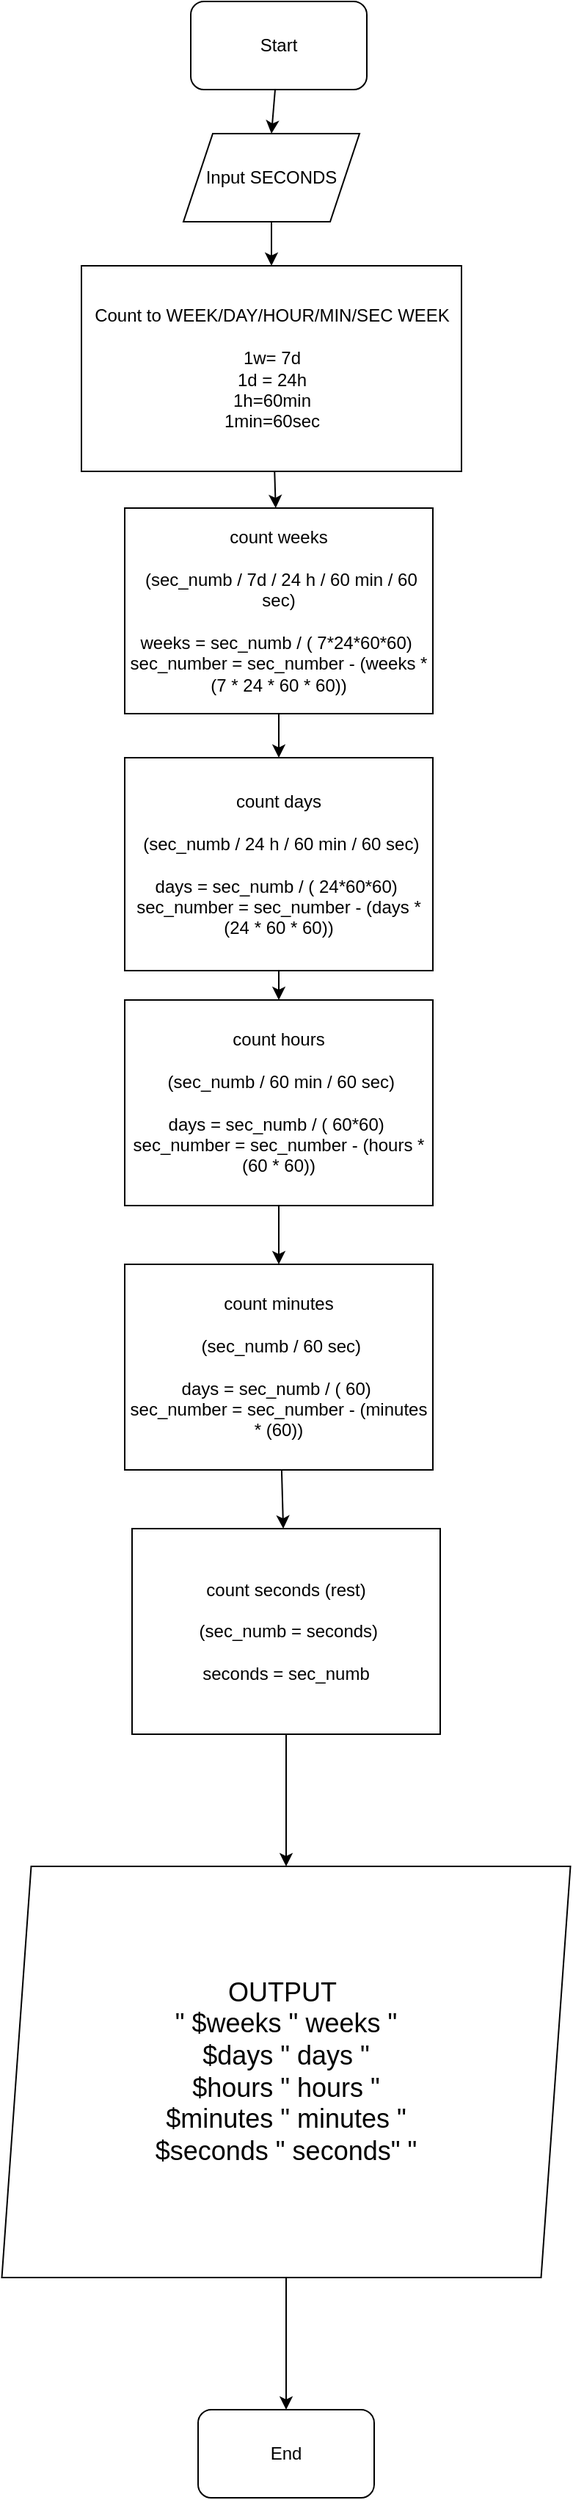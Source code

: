<mxfile>
    <diagram id="eGJXEjIkSdGMlAi-1or-" name="TIME">
        <mxGraphModel dx="515" dy="1094" grid="1" gridSize="10" guides="1" tooltips="1" connect="1" arrows="1" fold="1" page="1" pageScale="1" pageWidth="827" pageHeight="1169" math="0" shadow="0">
            <root>
                <mxCell id="0"/>
                <mxCell id="1" parent="0"/>
                <mxCell id="2" style="edgeStyle=none;html=1;entryX=0.5;entryY=0;entryDx=0;entryDy=0;" parent="1" source="3" target="20" edge="1">
                    <mxGeometry relative="1" as="geometry"/>
                </mxCell>
                <mxCell id="3" value="Start" style="rounded=1;whiteSpace=wrap;html=1;" parent="1" vertex="1">
                    <mxGeometry x="260" width="120" height="60" as="geometry"/>
                </mxCell>
                <mxCell id="33" value="" style="edgeStyle=none;html=1;" parent="1" source="8" target="27" edge="1">
                    <mxGeometry relative="1" as="geometry"/>
                </mxCell>
                <mxCell id="8" value="Count to WEEK/DAY/HOUR/MIN/SEC WEEK&lt;br&gt;&lt;br&gt;1w= 7d&lt;br&gt;1d = 24h&lt;br&gt;1h=60min&lt;br&gt;1min=60sec&lt;br&gt;" style="rounded=0;whiteSpace=wrap;html=1;" parent="1" vertex="1">
                    <mxGeometry x="185.5" y="180" width="259" height="140" as="geometry"/>
                </mxCell>
                <mxCell id="19" value="" style="edgeStyle=none;html=1;" parent="1" source="20" target="8" edge="1">
                    <mxGeometry relative="1" as="geometry"/>
                </mxCell>
                <mxCell id="20" value="Input SECONDS" style="shape=parallelogram;perimeter=parallelogramPerimeter;whiteSpace=wrap;html=1;fixedSize=1;" parent="1" vertex="1">
                    <mxGeometry x="255" y="90" width="120" height="60" as="geometry"/>
                </mxCell>
                <mxCell id="34" value="" style="edgeStyle=none;html=1;" parent="1" source="27" target="28" edge="1">
                    <mxGeometry relative="1" as="geometry"/>
                </mxCell>
                <mxCell id="27" value="count weeks&lt;br&gt;&lt;br&gt;&amp;nbsp;(sec_numb / 7d / 24 h / 60 min / 60 sec)&lt;br&gt;&lt;br&gt;weeks = sec_numb / ( 7*24*60*60)&amp;nbsp;&lt;br&gt;sec_number = sec_number - (weeks * (7 * 24 * 60 * 60))&lt;br&gt;" style="rounded=0;whiteSpace=wrap;html=1;" parent="1" vertex="1">
                    <mxGeometry x="215" y="345" width="210" height="140" as="geometry"/>
                </mxCell>
                <mxCell id="35" value="" style="edgeStyle=none;html=1;" parent="1" source="28" target="29" edge="1">
                    <mxGeometry relative="1" as="geometry"/>
                </mxCell>
                <mxCell id="28" value="count days&lt;br&gt;&lt;br&gt;&amp;nbsp;(sec_numb / 24 h / 60 min / 60 sec)&lt;br&gt;&lt;br&gt;days = sec_numb / ( 24*60*60)&amp;nbsp;&lt;br&gt;sec_number = sec_number - (days * (24 * 60 * 60))" style="rounded=0;whiteSpace=wrap;html=1;" parent="1" vertex="1">
                    <mxGeometry x="215" y="515" width="210" height="145" as="geometry"/>
                </mxCell>
                <mxCell id="36" value="" style="edgeStyle=none;html=1;" parent="1" source="29" target="30" edge="1">
                    <mxGeometry relative="1" as="geometry"/>
                </mxCell>
                <mxCell id="29" value="count hours&lt;br&gt;&lt;br&gt;&amp;nbsp;(sec_numb / 60 min / 60 sec)&lt;br&gt;&lt;br&gt;days = sec_numb / ( 60*60)&amp;nbsp;&lt;br&gt;sec_number = sec_number - (hours * (60 * 60))" style="rounded=0;whiteSpace=wrap;html=1;" parent="1" vertex="1">
                    <mxGeometry x="215" y="680" width="210" height="140" as="geometry"/>
                </mxCell>
                <mxCell id="37" value="" style="edgeStyle=none;html=1;" parent="1" source="30" target="31" edge="1">
                    <mxGeometry relative="1" as="geometry"/>
                </mxCell>
                <mxCell id="30" value="count minutes&lt;br&gt;&lt;br&gt;&amp;nbsp;(sec_numb / 60 sec)&lt;br&gt;&lt;br&gt;days = sec_numb / ( 60)&amp;nbsp;&lt;br&gt;sec_number = sec_number - (minutes * (60))" style="rounded=0;whiteSpace=wrap;html=1;" parent="1" vertex="1">
                    <mxGeometry x="215" y="860" width="210" height="140" as="geometry"/>
                </mxCell>
                <mxCell id="38" style="edgeStyle=none;html=1;entryX=0.5;entryY=0;entryDx=0;entryDy=0;" parent="1" source="31" target="32" edge="1">
                    <mxGeometry relative="1" as="geometry"/>
                </mxCell>
                <mxCell id="31" value="count seconds (rest)&lt;br&gt;&lt;br&gt;&amp;nbsp;(sec_numb = seconds)&lt;br&gt;&lt;br&gt;seconds = sec_numb" style="rounded=0;whiteSpace=wrap;html=1;" parent="1" vertex="1">
                    <mxGeometry x="220" y="1040" width="210" height="140" as="geometry"/>
                </mxCell>
                <mxCell id="9kg6G4ubpS2f2Kw5nxLi-40" value="" style="edgeStyle=none;html=1;fontSize=18;" edge="1" parent="1" source="32" target="9kg6G4ubpS2f2Kw5nxLi-39">
                    <mxGeometry relative="1" as="geometry"/>
                </mxCell>
                <mxCell id="32" value="&lt;font style=&quot;font-size: 18px&quot;&gt;OUTPUT&amp;nbsp; &lt;br&gt;&quot; $weeks &quot; weeks &quot; &lt;br&gt;$days &quot; days &quot; &lt;br&gt;$hours &quot; hours &quot; &lt;br&gt;$minutes &quot; minutes &quot; &lt;br&gt;$seconds &quot; seconds&quot; &quot;&lt;/font&gt;" style="shape=parallelogram;perimeter=parallelogramPerimeter;whiteSpace=wrap;html=1;fixedSize=1;" parent="1" vertex="1">
                    <mxGeometry x="131.25" y="1270" width="387.5" height="280" as="geometry"/>
                </mxCell>
                <mxCell id="9kg6G4ubpS2f2Kw5nxLi-39" value="End" style="rounded=1;whiteSpace=wrap;html=1;" vertex="1" parent="1">
                    <mxGeometry x="265" y="1640" width="120" height="60" as="geometry"/>
                </mxCell>
            </root>
        </mxGraphModel>
    </diagram>
    <diagram id="R8G2nKe4hc5YsSxb8tDx" name="a ATM">
        <mxGraphModel dx="515" dy="1094" grid="1" gridSize="10" guides="1" tooltips="1" connect="1" arrows="1" fold="1" page="1" pageScale="1" pageWidth="827" pageHeight="1169" math="0" shadow="0">
            <root>
                <mxCell id="hDWrJoW8gq-0_0mluh1s-0"/>
                <mxCell id="hDWrJoW8gq-0_0mluh1s-1" parent="hDWrJoW8gq-0_0mluh1s-0"/>
                <mxCell id="gHwUxKD0hvNlRnyqSO93-0" style="edgeStyle=none;html=1;entryX=0.5;entryY=0;entryDx=0;entryDy=0;" edge="1" parent="hDWrJoW8gq-0_0mluh1s-1" source="gHwUxKD0hvNlRnyqSO93-1" target="gHwUxKD0hvNlRnyqSO93-5">
                    <mxGeometry relative="1" as="geometry"/>
                </mxCell>
                <mxCell id="gHwUxKD0hvNlRnyqSO93-1" value="Start" style="rounded=1;whiteSpace=wrap;html=1;" vertex="1" parent="hDWrJoW8gq-0_0mluh1s-1">
                    <mxGeometry x="260" width="120" height="60" as="geometry"/>
                </mxCell>
                <mxCell id="gHwUxKD0hvNlRnyqSO93-2" value="" style="edgeStyle=none;html=1;" edge="1" parent="hDWrJoW8gq-0_0mluh1s-1" source="gHwUxKD0hvNlRnyqSO93-3" target="gHwUxKD0hvNlRnyqSO93-7">
                    <mxGeometry relative="1" as="geometry"/>
                </mxCell>
                <mxCell id="gHwUxKD0hvNlRnyqSO93-3" value="Exchange to NOTES:&lt;br&gt;STEPS:&lt;br&gt;&lt;br&gt;/ 1000 = (10 * 100)&lt;br&gt;/ 100 =&amp;nbsp; (2 * 50)&lt;br&gt;/ 50 = (2 * 20) + (1 * 10)&lt;br&gt;/ 20 = (2 * 10)&lt;br&gt;/ 10 = (1 * 10)" style="rounded=0;whiteSpace=wrap;html=1;" vertex="1" parent="hDWrJoW8gq-0_0mluh1s-1">
                    <mxGeometry x="185.5" y="180" width="259" height="140" as="geometry"/>
                </mxCell>
                <mxCell id="gHwUxKD0hvNlRnyqSO93-4" value="" style="edgeStyle=none;html=1;" edge="1" parent="hDWrJoW8gq-0_0mluh1s-1" source="gHwUxKD0hvNlRnyqSO93-5" target="gHwUxKD0hvNlRnyqSO93-3">
                    <mxGeometry relative="1" as="geometry"/>
                </mxCell>
                <mxCell id="gHwUxKD0hvNlRnyqSO93-5" value="Input AMOUNT" style="shape=parallelogram;perimeter=parallelogramPerimeter;whiteSpace=wrap;html=1;fixedSize=1;" vertex="1" parent="hDWrJoW8gq-0_0mluh1s-1">
                    <mxGeometry x="255" y="90" width="120" height="60" as="geometry"/>
                </mxCell>
                <mxCell id="gHwUxKD0hvNlRnyqSO93-6" value="" style="edgeStyle=none;html=1;" edge="1" parent="hDWrJoW8gq-0_0mluh1s-1" source="gHwUxKD0hvNlRnyqSO93-7" target="gHwUxKD0hvNlRnyqSO93-9">
                    <mxGeometry relative="1" as="geometry"/>
                </mxCell>
                <mxCell id="gHwUxKD0hvNlRnyqSO93-7" value="count 100_notes&lt;br&gt;100_notes = amount / 100&lt;br&gt;amount =&amp;nbsp; amount - (100_notes * 100)" style="rounded=0;whiteSpace=wrap;html=1;" vertex="1" parent="hDWrJoW8gq-0_0mluh1s-1">
                    <mxGeometry x="215" y="345" width="210" height="140" as="geometry"/>
                </mxCell>
                <mxCell id="gHwUxKD0hvNlRnyqSO93-8" value="" style="edgeStyle=none;html=1;" edge="1" parent="hDWrJoW8gq-0_0mluh1s-1" source="gHwUxKD0hvNlRnyqSO93-9" target="gHwUxKD0hvNlRnyqSO93-11">
                    <mxGeometry relative="1" as="geometry"/>
                </mxCell>
                <mxCell id="gHwUxKD0hvNlRnyqSO93-9" value="count 50_notes&lt;br&gt;50_notes = amount / 50&lt;br&gt;amount =&amp;nbsp; amount - (50_notes * 50)" style="rounded=0;whiteSpace=wrap;html=1;" vertex="1" parent="hDWrJoW8gq-0_0mluh1s-1">
                    <mxGeometry x="215" y="515" width="210" height="145" as="geometry"/>
                </mxCell>
                <mxCell id="gHwUxKD0hvNlRnyqSO93-10" value="" style="edgeStyle=none;html=1;" edge="1" parent="hDWrJoW8gq-0_0mluh1s-1" source="gHwUxKD0hvNlRnyqSO93-11" target="gHwUxKD0hvNlRnyqSO93-13">
                    <mxGeometry relative="1" as="geometry"/>
                </mxCell>
                <mxCell id="gHwUxKD0hvNlRnyqSO93-11" value="count 20_notes&lt;br&gt;20_notes = amount / 20&lt;br&gt;amount =&amp;nbsp; amount - (20_notes * 20)" style="rounded=0;whiteSpace=wrap;html=1;" vertex="1" parent="hDWrJoW8gq-0_0mluh1s-1">
                    <mxGeometry x="215" y="680" width="210" height="140" as="geometry"/>
                </mxCell>
                <mxCell id="gHwUxKD0hvNlRnyqSO93-12" value="" style="edgeStyle=none;html=1;entryX=0.482;entryY=-0.011;entryDx=0;entryDy=0;entryPerimeter=0;" edge="1" parent="hDWrJoW8gq-0_0mluh1s-1" source="gHwUxKD0hvNlRnyqSO93-13" target="gHwUxKD0hvNlRnyqSO93-16">
                    <mxGeometry relative="1" as="geometry">
                        <mxPoint x="323.056" y="1040" as="targetPoint"/>
                    </mxGeometry>
                </mxCell>
                <mxCell id="gHwUxKD0hvNlRnyqSO93-13" value="count 10_notes&lt;br&gt;10_notes = amount / 10&lt;br&gt;amount =&amp;nbsp; amount - (10_notes * 100)" style="rounded=0;whiteSpace=wrap;html=1;" vertex="1" parent="hDWrJoW8gq-0_0mluh1s-1">
                    <mxGeometry x="215" y="860" width="210" height="140" as="geometry"/>
                </mxCell>
                <mxCell id="ZCfj9h9vnK-L2ucMcKIB-1" value="" style="edgeStyle=none;html=1;fontSize=18;" edge="1" parent="hDWrJoW8gq-0_0mluh1s-1" source="gHwUxKD0hvNlRnyqSO93-16" target="ZCfj9h9vnK-L2ucMcKIB-0">
                    <mxGeometry relative="1" as="geometry"/>
                </mxCell>
                <mxCell id="gHwUxKD0hvNlRnyqSO93-16" value="&lt;font style=&quot;font-size: 18px&quot;&gt;OUTPUT&amp;nbsp; &lt;br&gt;&quot; $100_notes &quot; 100er &quot; &lt;br&gt;$50_notes &quot; 50er &quot; &lt;br&gt;$20_notes &quot; 20er &quot; &lt;br&gt;$10_notes &quot; 10er &quot;&amp;nbsp;&quot;&lt;/font&gt;" style="shape=parallelogram;perimeter=parallelogramPerimeter;whiteSpace=wrap;html=1;fixedSize=1;" vertex="1" parent="hDWrJoW8gq-0_0mluh1s-1">
                    <mxGeometry x="131.25" y="1270" width="387.5" height="280" as="geometry"/>
                </mxCell>
                <mxCell id="ZCfj9h9vnK-L2ucMcKIB-0" value="End" style="rounded=1;whiteSpace=wrap;html=1;" vertex="1" parent="hDWrJoW8gq-0_0mluh1s-1">
                    <mxGeometry x="265" y="1640" width="120" height="60" as="geometry"/>
                </mxCell>
            </root>
        </mxGraphModel>
    </diagram>
    <diagram name="b ATM" id="ouMX7LcrE3UaIazbArVp">
        <mxGraphModel dx="1063" dy="1094" grid="1" gridSize="10" guides="1" tooltips="1" connect="1" arrows="1" fold="1" page="1" pageScale="1" pageWidth="827" pageHeight="1169" math="0" shadow="0">
            <root>
                <mxCell id="NxaVfNsNhOGPw3Rn_03F-0"/>
                <mxCell id="NxaVfNsNhOGPw3Rn_03F-1" parent="NxaVfNsNhOGPw3Rn_03F-0"/>
                <mxCell id="NxaVfNsNhOGPw3Rn_03F-18" value="" style="edgeStyle=none;html=1;fontSize=18;" edge="1" parent="NxaVfNsNhOGPw3Rn_03F-1" source="NxaVfNsNhOGPw3Rn_03F-3" target="NxaVfNsNhOGPw3Rn_03F-17">
                    <mxGeometry relative="1" as="geometry"/>
                </mxCell>
                <mxCell id="NxaVfNsNhOGPw3Rn_03F-3" value="Start" style="rounded=1;whiteSpace=wrap;html=1;" vertex="1" parent="NxaVfNsNhOGPw3Rn_03F-1">
                    <mxGeometry x="260" width="120" height="60" as="geometry"/>
                </mxCell>
                <mxCell id="NxaVfNsNhOGPw3Rn_03F-4" value="" style="edgeStyle=none;html=1;" edge="1" parent="NxaVfNsNhOGPw3Rn_03F-1" source="NxaVfNsNhOGPw3Rn_03F-5" target="NxaVfNsNhOGPw3Rn_03F-9">
                    <mxGeometry relative="1" as="geometry"/>
                </mxCell>
                <mxCell id="NxaVfNsNhOGPw3Rn_03F-5" value="Exchange to NOTES:&lt;br&gt;STEPS:&lt;br&gt;&lt;br&gt;/ 1000 = (10 * 100)&lt;br&gt;/ 100 =&amp;nbsp; (2 * 50)&lt;br&gt;/ 50 = (2 * 20) + (1 * 10)&lt;br&gt;/ 20 = (2 * 10)&lt;br&gt;/ 10 = (1 * 10)" style="rounded=0;whiteSpace=wrap;html=1;" vertex="1" parent="NxaVfNsNhOGPw3Rn_03F-1">
                    <mxGeometry x="188" y="490" width="259" height="140" as="geometry"/>
                </mxCell>
                <mxCell id="PDX4YyeCQlgTRLBr9dv_-25" value="" style="edgeStyle=none;html=1;fontSize=12;" edge="1" parent="NxaVfNsNhOGPw3Rn_03F-1" source="NxaVfNsNhOGPw3Rn_03F-7" target="NxaVfNsNhOGPw3Rn_03F-5">
                    <mxGeometry relative="1" as="geometry"/>
                </mxCell>
                <mxCell id="NxaVfNsNhOGPw3Rn_03F-7" value="Input AMOUNT" style="shape=parallelogram;perimeter=parallelogramPerimeter;whiteSpace=wrap;html=1;fixedSize=1;" vertex="1" parent="NxaVfNsNhOGPw3Rn_03F-1">
                    <mxGeometry x="210" y="250" width="215" height="150" as="geometry"/>
                </mxCell>
                <mxCell id="NxaVfNsNhOGPw3Rn_03F-8" value="" style="edgeStyle=none;html=1;" edge="1" parent="NxaVfNsNhOGPw3Rn_03F-1" target="NxaVfNsNhOGPw3Rn_03F-11">
                    <mxGeometry relative="1" as="geometry">
                        <mxPoint x="400" y="1000" as="sourcePoint"/>
                        <Array as="points">
                            <mxPoint x="580" y="1000"/>
                        </Array>
                    </mxGeometry>
                </mxCell>
                <mxCell id="PDX4YyeCQlgTRLBr9dv_-3" value="" style="edgeStyle=none;html=1;fontSize=18;" edge="1" parent="NxaVfNsNhOGPw3Rn_03F-1" source="NxaVfNsNhOGPw3Rn_03F-9" target="PDX4YyeCQlgTRLBr9dv_-2">
                    <mxGeometry relative="1" as="geometry"/>
                </mxCell>
                <mxCell id="NxaVfNsNhOGPw3Rn_03F-9" value="count 100_notes&lt;br&gt;100_notes = amount / 100&lt;br&gt;amount =&amp;nbsp; amount - (100_notes * 100)" style="rounded=0;whiteSpace=wrap;html=1;" vertex="1" parent="NxaVfNsNhOGPw3Rn_03F-1">
                    <mxGeometry x="215" y="720" width="210" height="140" as="geometry"/>
                </mxCell>
                <mxCell id="NxaVfNsNhOGPw3Rn_03F-10" value="" style="edgeStyle=none;html=1;exitX=1;exitY=0.5;exitDx=0;exitDy=0;" edge="1" parent="NxaVfNsNhOGPw3Rn_03F-1" source="PDX4YyeCQlgTRLBr9dv_-9" target="NxaVfNsNhOGPw3Rn_03F-13">
                    <mxGeometry relative="1" as="geometry">
                        <Array as="points">
                            <mxPoint x="900" y="1410"/>
                        </Array>
                    </mxGeometry>
                </mxCell>
                <mxCell id="PDX4YyeCQlgTRLBr9dv_-15" value="" style="edgeStyle=none;html=1;fontSize=12;" edge="1" parent="NxaVfNsNhOGPw3Rn_03F-1" source="NxaVfNsNhOGPw3Rn_03F-11" target="PDX4YyeCQlgTRLBr9dv_-9">
                    <mxGeometry relative="1" as="geometry"/>
                </mxCell>
                <mxCell id="NxaVfNsNhOGPw3Rn_03F-11" value="count 50_notes&lt;br&gt;50_notes = amount / 50&lt;br&gt;amount =&amp;nbsp; amount - (50_notes * 50)" style="rounded=0;whiteSpace=wrap;html=1;" vertex="1" parent="NxaVfNsNhOGPw3Rn_03F-1">
                    <mxGeometry x="475" y="1161" width="210" height="145" as="geometry"/>
                </mxCell>
                <mxCell id="NxaVfNsNhOGPw3Rn_03F-13" value="count 20_notes&lt;br&gt;20_notes = amount / 20&lt;br&gt;amount =&amp;nbsp; amount - (20_notes * 20)" style="rounded=0;whiteSpace=wrap;html=1;" vertex="1" parent="NxaVfNsNhOGPw3Rn_03F-1">
                    <mxGeometry x="790" y="1560" width="210" height="140" as="geometry"/>
                </mxCell>
                <mxCell id="NxaVfNsNhOGPw3Rn_03F-14" value="" style="edgeStyle=none;html=1;entryX=0.64;entryY=-0.014;entryDx=0;entryDy=0;entryPerimeter=0;" edge="1" parent="NxaVfNsNhOGPw3Rn_03F-1" target="NxaVfNsNhOGPw3Rn_03F-16">
                    <mxGeometry relative="1" as="geometry">
                        <mxPoint x="1199.223" y="2094" as="sourcePoint"/>
                        <mxPoint x="1198.025" y="2360.92" as="targetPoint"/>
                    </mxGeometry>
                </mxCell>
                <mxCell id="NxaVfNsNhOGPw3Rn_03F-21" value="" style="edgeStyle=none;html=1;fontSize=18;exitX=0.645;exitY=1.011;exitDx=0;exitDy=0;exitPerimeter=0;" edge="1" parent="NxaVfNsNhOGPw3Rn_03F-1" source="NxaVfNsNhOGPw3Rn_03F-16" target="NxaVfNsNhOGPw3Rn_03F-20">
                    <mxGeometry relative="1" as="geometry">
                        <mxPoint x="1200" y="2464" as="sourcePoint"/>
                    </mxGeometry>
                </mxCell>
                <mxCell id="NxaVfNsNhOGPw3Rn_03F-16" value="&lt;font style=&quot;font-size: 18px&quot;&gt;OUTPUT&amp;nbsp; &lt;br&gt;&quot; $100_notes &quot; 100er &quot; &lt;br&gt;$50_notes &quot; 50er &quot; &lt;br&gt;$20_notes &quot; 20er &quot; &lt;br&gt;$10_notes &quot; 10er &quot;&amp;nbsp;&quot;&lt;/font&gt;" style="shape=parallelogram;perimeter=parallelogramPerimeter;whiteSpace=wrap;html=1;fixedSize=1;" vertex="1" parent="NxaVfNsNhOGPw3Rn_03F-1">
                    <mxGeometry x="950" y="2208" width="387.5" height="280" as="geometry"/>
                </mxCell>
                <mxCell id="NxaVfNsNhOGPw3Rn_03F-19" value="" style="edgeStyle=none;html=1;fontSize=18;" edge="1" parent="NxaVfNsNhOGPw3Rn_03F-1" source="NxaVfNsNhOGPw3Rn_03F-17" target="NxaVfNsNhOGPw3Rn_03F-7">
                    <mxGeometry relative="1" as="geometry"/>
                </mxCell>
                <mxCell id="NxaVfNsNhOGPw3Rn_03F-17" value="INPUT notes&lt;br&gt;100_notes_available = 10&lt;br&gt;50_notes_available =&amp;nbsp; 20&lt;br&gt;20_notes_available = 50&lt;br&gt;10_notes_available =&amp;nbsp; 100" style="shape=parallelogram;perimeter=parallelogramPerimeter;whiteSpace=wrap;html=1;fixedSize=1;" vertex="1" parent="NxaVfNsNhOGPw3Rn_03F-1">
                    <mxGeometry x="215" y="110" width="222.5" height="90" as="geometry"/>
                </mxCell>
                <mxCell id="PDX4YyeCQlgTRLBr9dv_-1" style="edgeStyle=none;html=1;entryX=0.5;entryY=0;entryDx=0;entryDy=0;fontSize=18;" edge="1" parent="NxaVfNsNhOGPw3Rn_03F-1" source="NxaVfNsNhOGPw3Rn_03F-20" target="PDX4YyeCQlgTRLBr9dv_-0">
                    <mxGeometry relative="1" as="geometry"/>
                </mxCell>
                <mxCell id="NxaVfNsNhOGPw3Rn_03F-20" value="100_notes_available = 10 - 100_notes&lt;br&gt;50_notes_available =&amp;nbsp; 20 - 50_notes&lt;br&gt;20_notes_available = 50 - 20_notes&lt;br&gt;10_notes_available =&amp;nbsp; 100 - 10_notes" style="rounded=0;whiteSpace=wrap;html=1;" vertex="1" parent="NxaVfNsNhOGPw3Rn_03F-1">
                    <mxGeometry x="1095" y="2544" width="210" height="140" as="geometry"/>
                </mxCell>
                <mxCell id="PDX4YyeCQlgTRLBr9dv_-0" value="End" style="rounded=1;whiteSpace=wrap;html=1;" vertex="1" parent="NxaVfNsNhOGPw3Rn_03F-1">
                    <mxGeometry x="1137.5" y="2834" width="120" height="60" as="geometry"/>
                </mxCell>
                <mxCell id="PDX4YyeCQlgTRLBr9dv_-5" value="" style="edgeStyle=none;html=1;fontSize=12;entryX=0.446;entryY=-0.014;entryDx=0;entryDy=0;entryPerimeter=0;" edge="1" parent="NxaVfNsNhOGPw3Rn_03F-1" source="PDX4YyeCQlgTRLBr9dv_-2" target="PDX4YyeCQlgTRLBr9dv_-4">
                    <mxGeometry relative="1" as="geometry">
                        <mxPoint x="315" y="1070" as="targetPoint"/>
                    </mxGeometry>
                </mxCell>
                <mxCell id="PDX4YyeCQlgTRLBr9dv_-2" value="&lt;font style=&quot;font-size: 12px&quot;&gt;100_notes_available &amp;gt; 100_notes&lt;/font&gt;" style="shape=hexagon;perimeter=hexagonPerimeter2;whiteSpace=wrap;html=1;fixedSize=1;fontSize=18;" vertex="1" parent="NxaVfNsNhOGPw3Rn_03F-1">
                    <mxGeometry x="231.88" y="940" width="166.25" height="110.83" as="geometry"/>
                </mxCell>
                <mxCell id="PDX4YyeCQlgTRLBr9dv_-8" style="edgeStyle=none;html=1;entryX=0;entryY=0.75;entryDx=0;entryDy=0;fontSize=12;exitX=0.5;exitY=1;exitDx=0;exitDy=0;" edge="1" parent="NxaVfNsNhOGPw3Rn_03F-1" source="PDX4YyeCQlgTRLBr9dv_-4" target="NxaVfNsNhOGPw3Rn_03F-11">
                    <mxGeometry relative="1" as="geometry">
                        <Array as="points">
                            <mxPoint x="326" y="1270"/>
                        </Array>
                    </mxGeometry>
                </mxCell>
                <mxCell id="PDX4YyeCQlgTRLBr9dv_-4" value="&lt;br&gt;amount =&amp;nbsp; amount - (100_notes * 100)" style="rounded=0;whiteSpace=wrap;html=1;" vertex="1" parent="NxaVfNsNhOGPw3Rn_03F-1">
                    <mxGeometry x="221.25" y="1090" width="210" height="140" as="geometry"/>
                </mxCell>
                <mxCell id="PDX4YyeCQlgTRLBr9dv_-6" value="No" style="text;html=1;strokeColor=none;fillColor=none;align=center;verticalAlign=middle;whiteSpace=wrap;rounded=0;fontSize=12;" vertex="1" parent="NxaVfNsNhOGPw3Rn_03F-1">
                    <mxGeometry x="410" y="960" width="60" height="30" as="geometry"/>
                </mxCell>
                <mxCell id="PDX4YyeCQlgTRLBr9dv_-7" value="Yes" style="text;html=1;strokeColor=none;fillColor=none;align=center;verticalAlign=middle;whiteSpace=wrap;rounded=0;fontSize=12;" vertex="1" parent="NxaVfNsNhOGPw3Rn_03F-1">
                    <mxGeometry x="250" y="1050.83" width="60" height="30" as="geometry"/>
                </mxCell>
                <mxCell id="PDX4YyeCQlgTRLBr9dv_-14" value="" style="edgeStyle=none;html=1;fontSize=12;" edge="1" parent="NxaVfNsNhOGPw3Rn_03F-1" source="PDX4YyeCQlgTRLBr9dv_-9" target="PDX4YyeCQlgTRLBr9dv_-11">
                    <mxGeometry relative="1" as="geometry"/>
                </mxCell>
                <mxCell id="PDX4YyeCQlgTRLBr9dv_-9" value="&lt;font style=&quot;font-size: 12px&quot;&gt;50_notes_available &amp;gt; 50_notes&lt;/font&gt;" style="shape=hexagon;perimeter=hexagonPerimeter2;whiteSpace=wrap;html=1;fixedSize=1;fontSize=18;" vertex="1" parent="NxaVfNsNhOGPw3Rn_03F-1">
                    <mxGeometry x="500.63" y="1350" width="166.25" height="110.83" as="geometry"/>
                </mxCell>
                <mxCell id="PDX4YyeCQlgTRLBr9dv_-10" style="edgeStyle=none;html=1;entryX=-0.014;entryY=0.829;entryDx=0;entryDy=0;fontSize=12;exitX=0.5;exitY=1;exitDx=0;exitDy=0;entryPerimeter=0;" edge="1" parent="NxaVfNsNhOGPw3Rn_03F-1" source="PDX4YyeCQlgTRLBr9dv_-11" target="NxaVfNsNhOGPw3Rn_03F-13">
                    <mxGeometry relative="1" as="geometry">
                        <mxPoint x="743.75" y="1679.75" as="targetPoint"/>
                        <Array as="points">
                            <mxPoint x="594.75" y="1680"/>
                        </Array>
                    </mxGeometry>
                </mxCell>
                <mxCell id="PDX4YyeCQlgTRLBr9dv_-11" value="&lt;br&gt;amount =&amp;nbsp; amount - (50_notes * 50)" style="rounded=0;whiteSpace=wrap;html=1;" vertex="1" parent="NxaVfNsNhOGPw3Rn_03F-1">
                    <mxGeometry x="490" y="1500" width="210" height="140" as="geometry"/>
                </mxCell>
                <mxCell id="PDX4YyeCQlgTRLBr9dv_-12" value="No" style="text;html=1;strokeColor=none;fillColor=none;align=center;verticalAlign=middle;whiteSpace=wrap;rounded=0;fontSize=12;" vertex="1" parent="NxaVfNsNhOGPw3Rn_03F-1">
                    <mxGeometry x="678.75" y="1370" width="60" height="30" as="geometry"/>
                </mxCell>
                <mxCell id="PDX4YyeCQlgTRLBr9dv_-13" value="Yes" style="text;html=1;strokeColor=none;fillColor=none;align=center;verticalAlign=middle;whiteSpace=wrap;rounded=0;fontSize=12;" vertex="1" parent="NxaVfNsNhOGPw3Rn_03F-1">
                    <mxGeometry x="518.75" y="1460.83" width="60" height="30" as="geometry"/>
                </mxCell>
                <mxCell id="PDX4YyeCQlgTRLBr9dv_-16" value="" style="edgeStyle=none;html=1;exitX=1;exitY=0.5;exitDx=0;exitDy=0;" edge="1" parent="NxaVfNsNhOGPw3Rn_03F-1" source="PDX4YyeCQlgTRLBr9dv_-20" target="PDX4YyeCQlgTRLBr9dv_-18">
                    <mxGeometry relative="1" as="geometry">
                        <Array as="points">
                            <mxPoint x="1205" y="1804"/>
                        </Array>
                    </mxGeometry>
                </mxCell>
                <mxCell id="PDX4YyeCQlgTRLBr9dv_-17" value="" style="edgeStyle=none;html=1;fontSize=12;" edge="1" parent="NxaVfNsNhOGPw3Rn_03F-1" target="PDX4YyeCQlgTRLBr9dv_-20">
                    <mxGeometry relative="1" as="geometry">
                        <mxPoint x="891.584" y="1700" as="sourcePoint"/>
                    </mxGeometry>
                </mxCell>
                <mxCell id="PDX4YyeCQlgTRLBr9dv_-18" value="count 10_notes&lt;br&gt;10_notes = amount / 20&lt;br&gt;amount =&amp;nbsp; amount - (10_notes * 10)" style="rounded=0;whiteSpace=wrap;html=1;" vertex="1" parent="NxaVfNsNhOGPw3Rn_03F-1">
                    <mxGeometry x="1100" y="1954" width="210" height="140" as="geometry"/>
                </mxCell>
                <mxCell id="PDX4YyeCQlgTRLBr9dv_-19" value="" style="edgeStyle=none;html=1;fontSize=12;" edge="1" parent="NxaVfNsNhOGPw3Rn_03F-1" source="PDX4YyeCQlgTRLBr9dv_-20" target="PDX4YyeCQlgTRLBr9dv_-22">
                    <mxGeometry relative="1" as="geometry"/>
                </mxCell>
                <mxCell id="PDX4YyeCQlgTRLBr9dv_-20" value="&lt;font style=&quot;font-size: 12px&quot;&gt;20_notes_available &amp;gt; 20_notes&lt;/font&gt;" style="shape=hexagon;perimeter=hexagonPerimeter2;whiteSpace=wrap;html=1;fixedSize=1;fontSize=18;" vertex="1" parent="NxaVfNsNhOGPw3Rn_03F-1">
                    <mxGeometry x="810.63" y="1744" width="166.25" height="110.83" as="geometry"/>
                </mxCell>
                <mxCell id="PDX4YyeCQlgTRLBr9dv_-21" style="edgeStyle=none;html=1;entryX=-0.005;entryY=0.85;entryDx=0;entryDy=0;fontSize=12;exitX=0.5;exitY=1;exitDx=0;exitDy=0;entryPerimeter=0;" edge="1" parent="NxaVfNsNhOGPw3Rn_03F-1" source="PDX4YyeCQlgTRLBr9dv_-22" target="PDX4YyeCQlgTRLBr9dv_-18">
                    <mxGeometry relative="1" as="geometry">
                        <mxPoint x="1053.75" y="2073.75" as="targetPoint"/>
                        <Array as="points">
                            <mxPoint x="904.75" y="2074"/>
                        </Array>
                    </mxGeometry>
                </mxCell>
                <mxCell id="PDX4YyeCQlgTRLBr9dv_-22" value="&lt;br&gt;amount =&amp;nbsp; amount - (20_notes * 20)" style="rounded=0;whiteSpace=wrap;html=1;" vertex="1" parent="NxaVfNsNhOGPw3Rn_03F-1">
                    <mxGeometry x="800" y="1894" width="210" height="140" as="geometry"/>
                </mxCell>
                <mxCell id="PDX4YyeCQlgTRLBr9dv_-23" value="No" style="text;html=1;strokeColor=none;fillColor=none;align=center;verticalAlign=middle;whiteSpace=wrap;rounded=0;fontSize=12;" vertex="1" parent="NxaVfNsNhOGPw3Rn_03F-1">
                    <mxGeometry x="960" y="1764" width="60" height="30" as="geometry"/>
                </mxCell>
                <mxCell id="PDX4YyeCQlgTRLBr9dv_-24" value="Yes" style="text;html=1;strokeColor=none;fillColor=none;align=center;verticalAlign=middle;whiteSpace=wrap;rounded=0;fontSize=12;" vertex="1" parent="NxaVfNsNhOGPw3Rn_03F-1">
                    <mxGeometry x="828.75" y="1854.83" width="60" height="30" as="geometry"/>
                </mxCell>
            </root>
        </mxGraphModel>
    </diagram>
</mxfile>